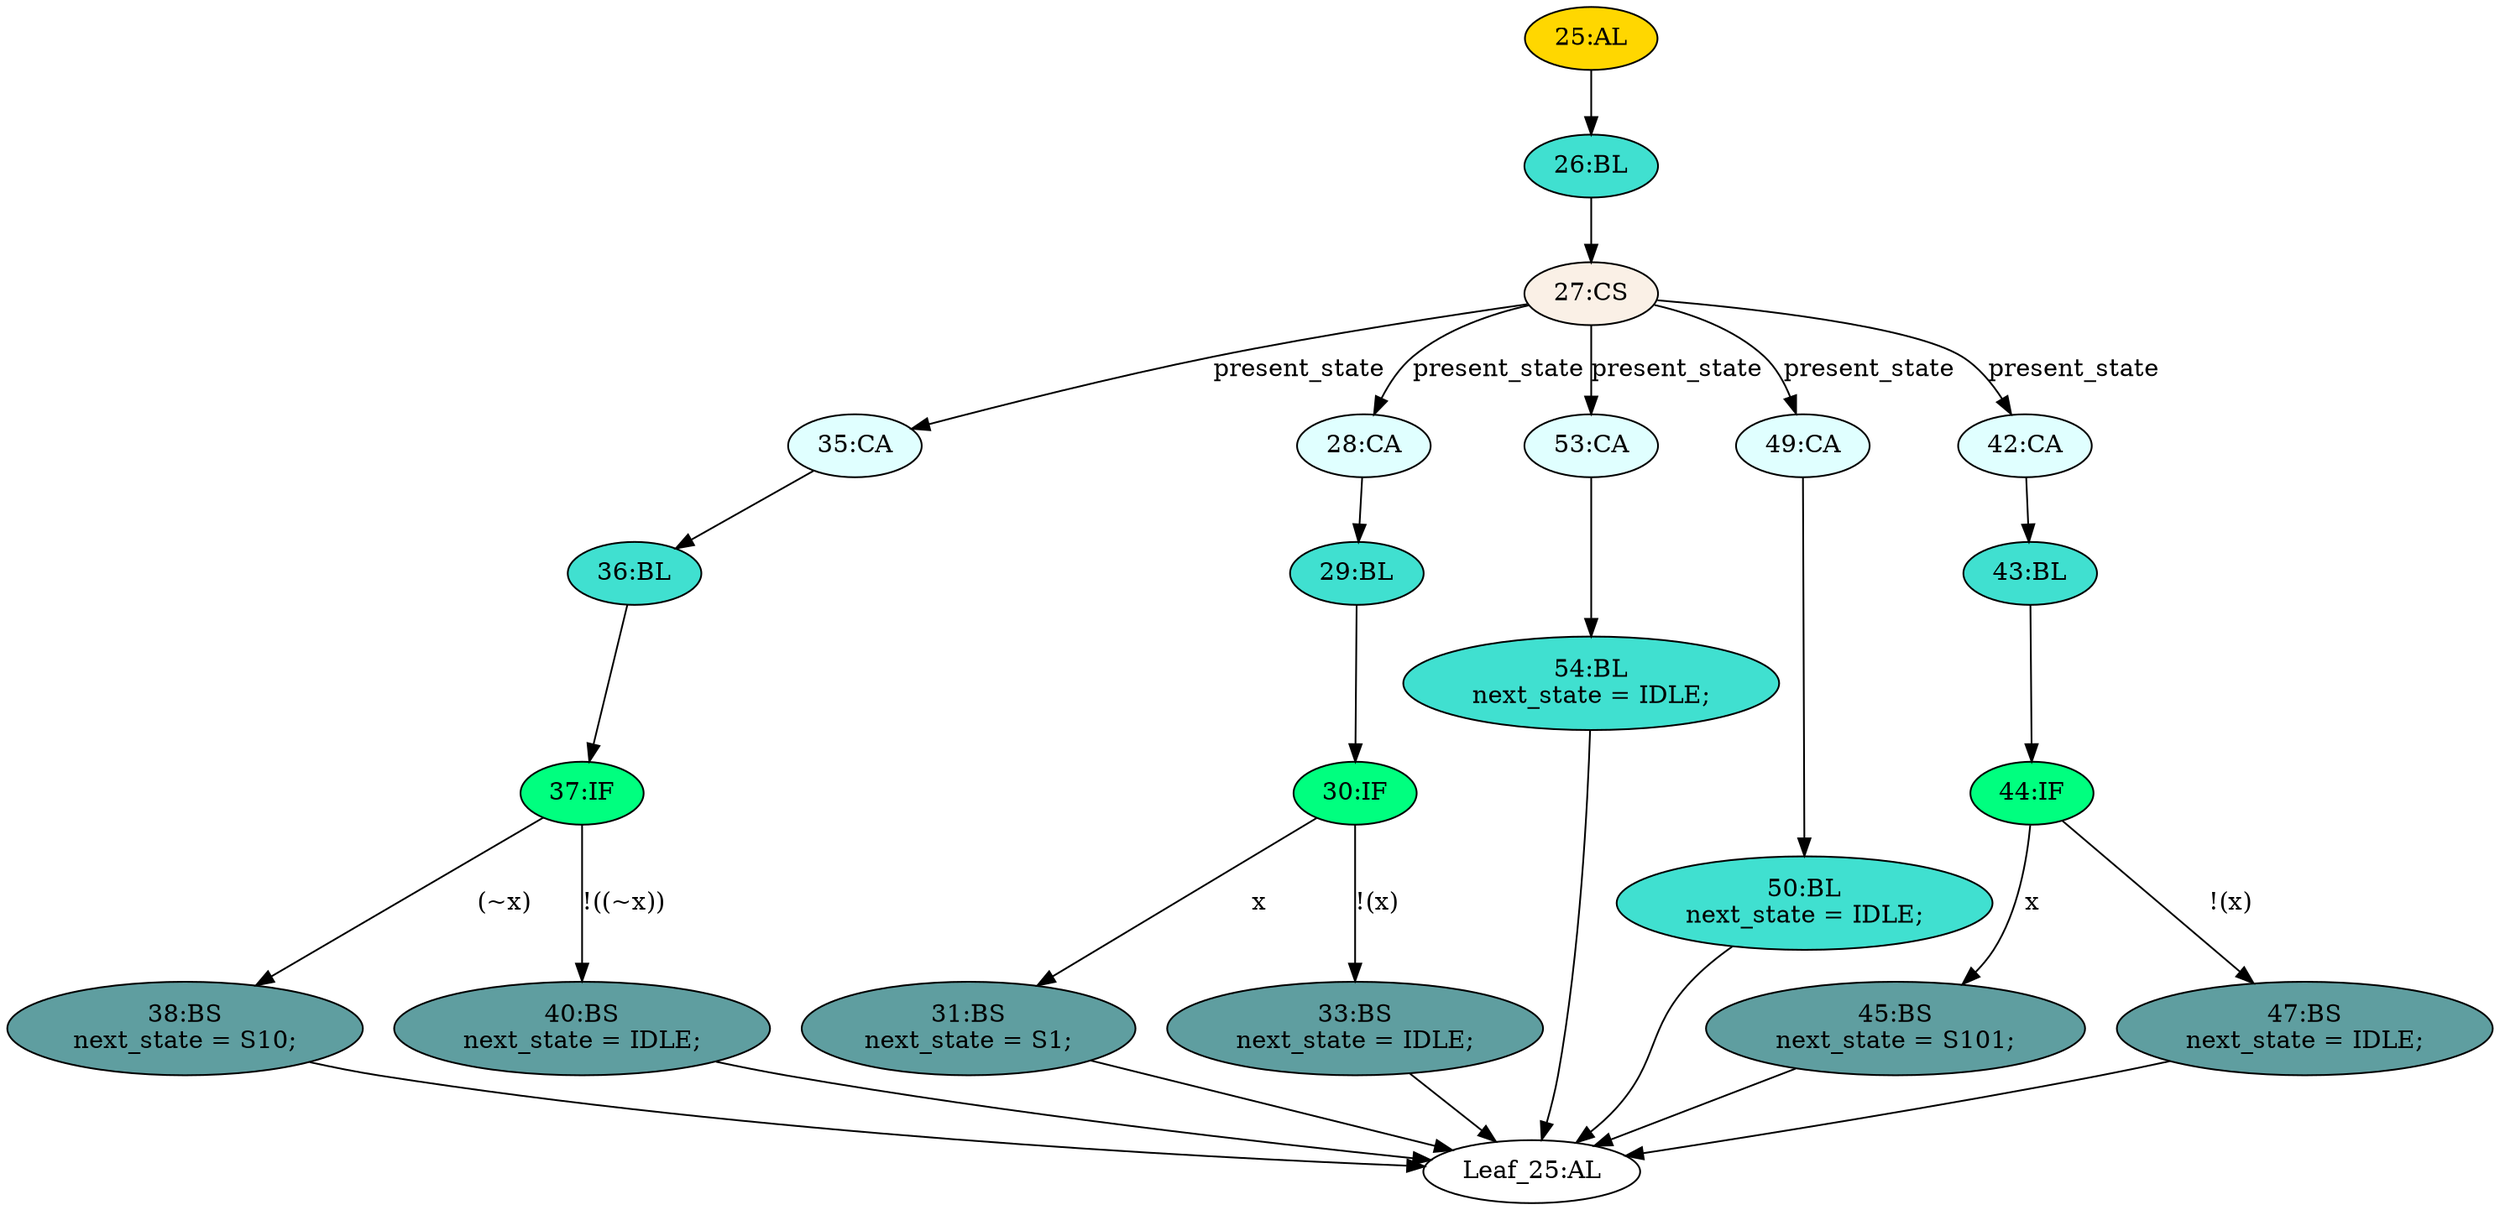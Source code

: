 strict digraph "" {
	node [label="\N"];
	"38:BS"	[ast="<pyverilog.vparser.ast.BlockingSubstitution object at 0x7fe5e4471b10>",
		fillcolor=cadetblue,
		label="38:BS
next_state = S10;",
		statements="[<pyverilog.vparser.ast.BlockingSubstitution object at 0x7fe5e4471b10>]",
		style=filled,
		typ=BlockingSubstitution];
	"Leaf_25:AL"	[def_var="['next_state']",
		label="Leaf_25:AL"];
	"38:BS" -> "Leaf_25:AL"	[cond="[]",
		lineno=None];
	"27:CS"	[ast="<pyverilog.vparser.ast.CaseStatement object at 0x7fe5e4471c90>",
		fillcolor=linen,
		label="27:CS",
		statements="[]",
		style=filled,
		typ=CaseStatement];
	"35:CA"	[ast="<pyverilog.vparser.ast.Case object at 0x7fe5e4471e10>",
		fillcolor=lightcyan,
		label="35:CA",
		statements="[]",
		style=filled,
		typ=Case];
	"27:CS" -> "35:CA"	[cond="['present_state']",
		label=present_state,
		lineno=27];
	"28:CA"	[ast="<pyverilog.vparser.ast.Case object at 0x7fe5e4471d90>",
		fillcolor=lightcyan,
		label="28:CA",
		statements="[]",
		style=filled,
		typ=Case];
	"27:CS" -> "28:CA"	[cond="['present_state']",
		label=present_state,
		lineno=27];
	"53:CA"	[ast="<pyverilog.vparser.ast.Case object at 0x7fe5e3d2f790>",
		fillcolor=lightcyan,
		label="53:CA",
		statements="[]",
		style=filled,
		typ=Case];
	"27:CS" -> "53:CA"	[cond="['present_state']",
		label=present_state,
		lineno=27];
	"49:CA"	[ast="<pyverilog.vparser.ast.Case object at 0x7fe5e3d2f510>",
		fillcolor=lightcyan,
		label="49:CA",
		statements="[]",
		style=filled,
		typ=Case];
	"27:CS" -> "49:CA"	[cond="['present_state']",
		label=present_state,
		lineno=27];
	"42:CA"	[ast="<pyverilog.vparser.ast.Case object at 0x7fe5e3d2f110>",
		fillcolor=lightcyan,
		label="42:CA",
		statements="[]",
		style=filled,
		typ=Case];
	"27:CS" -> "42:CA"	[cond="['present_state']",
		label=present_state,
		lineno=27];
	"54:BL"	[ast="<pyverilog.vparser.ast.Block object at 0x7fe5e3d2f7d0>",
		fillcolor=turquoise,
		label="54:BL
next_state = IDLE;",
		statements="[<pyverilog.vparser.ast.BlockingSubstitution object at 0x7fe5e3d2f810>]",
		style=filled,
		typ=Block];
	"54:BL" -> "Leaf_25:AL"	[cond="[]",
		lineno=None];
	"45:BS"	[ast="<pyverilog.vparser.ast.BlockingSubstitution object at 0x7fe5e3d2f350>",
		fillcolor=cadetblue,
		label="45:BS
next_state = S101;",
		statements="[<pyverilog.vparser.ast.BlockingSubstitution object at 0x7fe5e3d2f350>]",
		style=filled,
		typ=BlockingSubstitution];
	"45:BS" -> "Leaf_25:AL"	[cond="[]",
		lineno=None];
	"50:BL"	[ast="<pyverilog.vparser.ast.Block object at 0x7fe5e3d2f590>",
		fillcolor=turquoise,
		label="50:BL
next_state = IDLE;",
		statements="[<pyverilog.vparser.ast.BlockingSubstitution object at 0x7fe5e3d2f5d0>]",
		style=filled,
		typ=Block];
	"50:BL" -> "Leaf_25:AL"	[cond="[]",
		lineno=None];
	"31:BS"	[ast="<pyverilog.vparser.ast.BlockingSubstitution object at 0x7fe5e4471990>",
		fillcolor=cadetblue,
		label="31:BS
next_state = S1;",
		statements="[<pyverilog.vparser.ast.BlockingSubstitution object at 0x7fe5e4471990>]",
		style=filled,
		typ=BlockingSubstitution];
	"31:BS" -> "Leaf_25:AL"	[cond="[]",
		lineno=None];
	"36:BL"	[ast="<pyverilog.vparser.ast.Block object at 0x7fe5e4471e90>",
		fillcolor=turquoise,
		label="36:BL",
		statements="[]",
		style=filled,
		typ=Block];
	"35:CA" -> "36:BL"	[cond="[]",
		lineno=None];
	"30:IF"	[ast="<pyverilog.vparser.ast.IfStatement object at 0x7fe5e4471750>",
		fillcolor=springgreen,
		label="30:IF",
		statements="[]",
		style=filled,
		typ=IfStatement];
	"30:IF" -> "31:BS"	[cond="['x']",
		label=x,
		lineno=30];
	"33:BS"	[ast="<pyverilog.vparser.ast.BlockingSubstitution object at 0x7fe5e44717d0>",
		fillcolor=cadetblue,
		label="33:BS
next_state = IDLE;",
		statements="[<pyverilog.vparser.ast.BlockingSubstitution object at 0x7fe5e44717d0>]",
		style=filled,
		typ=BlockingSubstitution];
	"30:IF" -> "33:BS"	[cond="['x']",
		label="!(x)",
		lineno=30];
	"29:BL"	[ast="<pyverilog.vparser.ast.Block object at 0x7fe5e4471490>",
		fillcolor=turquoise,
		label="29:BL",
		statements="[]",
		style=filled,
		typ=Block];
	"28:CA" -> "29:BL"	[cond="[]",
		lineno=None];
	"26:BL"	[ast="<pyverilog.vparser.ast.Block object at 0x7fe5e3d2f9d0>",
		fillcolor=turquoise,
		label="26:BL",
		statements="[]",
		style=filled,
		typ=Block];
	"26:BL" -> "27:CS"	[cond="[]",
		lineno=None];
	"44:IF"	[ast="<pyverilog.vparser.ast.IfStatement object at 0x7fe5e3d2f1d0>",
		fillcolor=springgreen,
		label="44:IF",
		statements="[]",
		style=filled,
		typ=IfStatement];
	"44:IF" -> "45:BS"	[cond="['x']",
		label=x,
		lineno=44];
	"47:BS"	[ast="<pyverilog.vparser.ast.BlockingSubstitution object at 0x7fe5e3d2f210>",
		fillcolor=cadetblue,
		label="47:BS
next_state = IDLE;",
		statements="[<pyverilog.vparser.ast.BlockingSubstitution object at 0x7fe5e3d2f210>]",
		style=filled,
		typ=BlockingSubstitution];
	"44:IF" -> "47:BS"	[cond="['x']",
		label="!(x)",
		lineno=44];
	"53:CA" -> "54:BL"	[cond="[]",
		lineno=None];
	"33:BS" -> "Leaf_25:AL"	[cond="[]",
		lineno=None];
	"40:BS"	[ast="<pyverilog.vparser.ast.BlockingSubstitution object at 0x7fe5e4471f10>",
		fillcolor=cadetblue,
		label="40:BS
next_state = IDLE;",
		statements="[<pyverilog.vparser.ast.BlockingSubstitution object at 0x7fe5e4471f10>]",
		style=filled,
		typ=BlockingSubstitution];
	"40:BS" -> "Leaf_25:AL"	[cond="[]",
		lineno=None];
	"37:IF"	[ast="<pyverilog.vparser.ast.IfStatement object at 0x7fe5e4471ed0>",
		fillcolor=springgreen,
		label="37:IF",
		statements="[]",
		style=filled,
		typ=IfStatement];
	"37:IF" -> "38:BS"	[cond="['x']",
		label="(~x)",
		lineno=37];
	"37:IF" -> "40:BS"	[cond="['x']",
		label="!((~x))",
		lineno=37];
	"47:BS" -> "Leaf_25:AL"	[cond="[]",
		lineno=None];
	"25:AL"	[ast="<pyverilog.vparser.ast.Always object at 0x7fe5e3d2fa50>",
		clk_sens=False,
		fillcolor=gold,
		label="25:AL",
		sens="['present_state', 'x']",
		statements="[]",
		style=filled,
		typ=Always,
		use_var="['x', 'present_state']"];
	"25:AL" -> "26:BL"	[cond="[]",
		lineno=None];
	"29:BL" -> "30:IF"	[cond="[]",
		lineno=None];
	"43:BL"	[ast="<pyverilog.vparser.ast.Block object at 0x7fe5e3d2f190>",
		fillcolor=turquoise,
		label="43:BL",
		statements="[]",
		style=filled,
		typ=Block];
	"43:BL" -> "44:IF"	[cond="[]",
		lineno=None];
	"49:CA" -> "50:BL"	[cond="[]",
		lineno=None];
	"36:BL" -> "37:IF"	[cond="[]",
		lineno=None];
	"42:CA" -> "43:BL"	[cond="[]",
		lineno=None];
}

